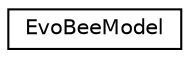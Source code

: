 digraph "Graphical Class Hierarchy"
{
 // LATEX_PDF_SIZE
  edge [fontname="Helvetica",fontsize="10",labelfontname="Helvetica",labelfontsize="10"];
  node [fontname="Helvetica",fontsize="10",shape=record];
  rankdir="LR";
  Node0 [label="EvoBeeModel",height=0.2,width=0.4,color="black", fillcolor="white", style="filled",URL="$classEvoBeeModel.html",tooltip=" "];
}
